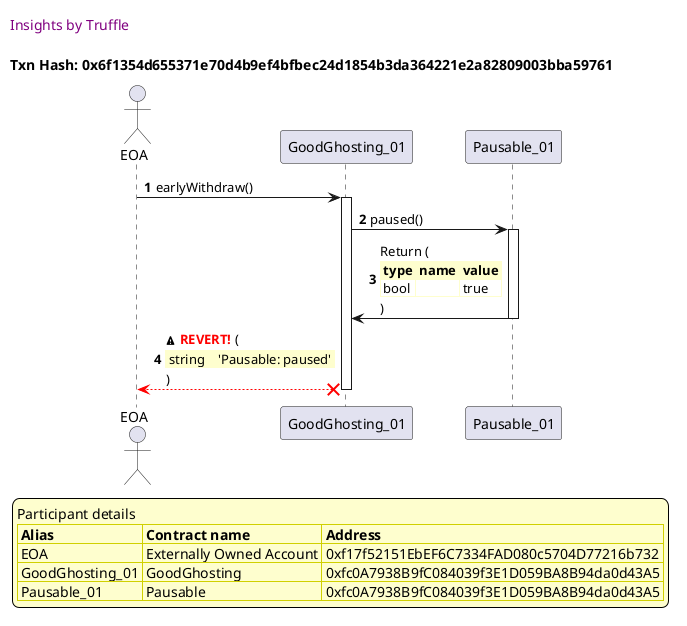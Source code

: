 

@startuml

autonumber
skinparam legendBackgroundColor #FEFECE

<style>
      header {
        HorizontalAlignment left
        FontColor purple
        FontSize 14
        Padding 10
      }
    </style>

header Insights by Truffle

title Txn Hash: 0x6f1354d655371e70d4b9ef4bfbec24d1854b3da364221e2a82809003bba59761


actor EOA as "EOA"
participant GoodGhosting_01 as "GoodGhosting_01"
participant Pausable_01 as "Pausable_01"

"EOA" -> "GoodGhosting_01" ++: earlyWithdraw()
"GoodGhosting_01" -> "Pausable_01" ++: paused()
"Pausable_01" -> "GoodGhosting_01" --: Return (\n\
<#FEFECE,#FEFECE>|= type |= name |= value |\n\
| bool |  | true |\n\
)
"GoodGhosting_01" x-[#red]-> "EOA" --: <&warning> <color #red>**REVERT!**</color> (\n\
<#FEFECE,#FEFECE>| string |  | 'Pausable: paused' |\n\
)
deactivate "GoodGhosting_01"

legend
Participant details
<#FEFECE,#D0D000>|= Alias |= Contract name |= Address |
<#FEFECE>| EOA | Externally Owned Account | 0xf17f52151EbEF6C7334FAD080c5704D77216b732 |
<#FEFECE>| GoodGhosting_01 | GoodGhosting | 0xfc0A7938B9fC084039f3E1D059BA8B94da0d43A5 |
<#FEFECE>| Pausable_01 | Pausable | 0xfc0A7938B9fC084039f3E1D059BA8B94da0d43A5 |
endlegend

@enduml